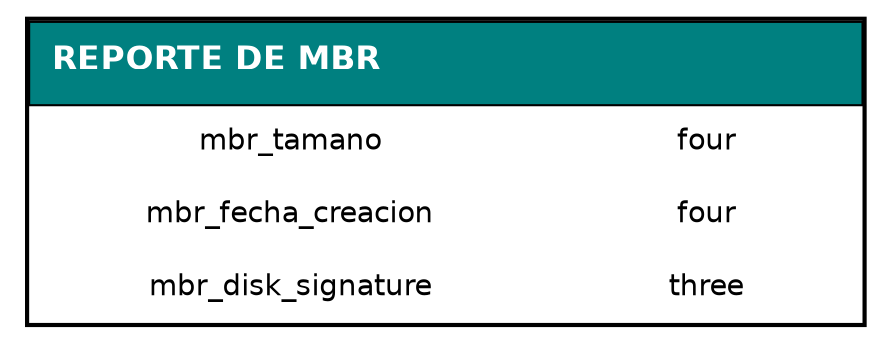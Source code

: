 digraph {

    node [ shape=none fontname=Helvetica ];

    n1 [ label = <
        <table border="2" cellspacing="0" cellpadding="10">
        <tr><td colspan="2" bgcolor="teal" border="1" align="left" width="400"><b><font point-size="16" color="white">REPORTE DE MBR</font></b></td></tr>
        <tr>
            <td border="0">mbr_tamano</td>
            <td border="0">four</td>
        </tr>
        <tr>
            <td border="0">mbr_fecha_creacion</td>
            <td border="0">four</td>
        </tr>
        <tr>
            <td border="0">mbr_disk_signature</td>
            <td border="0">three</td>
        </tr>
        </table>
    > ];

    {rank=same n1};

}